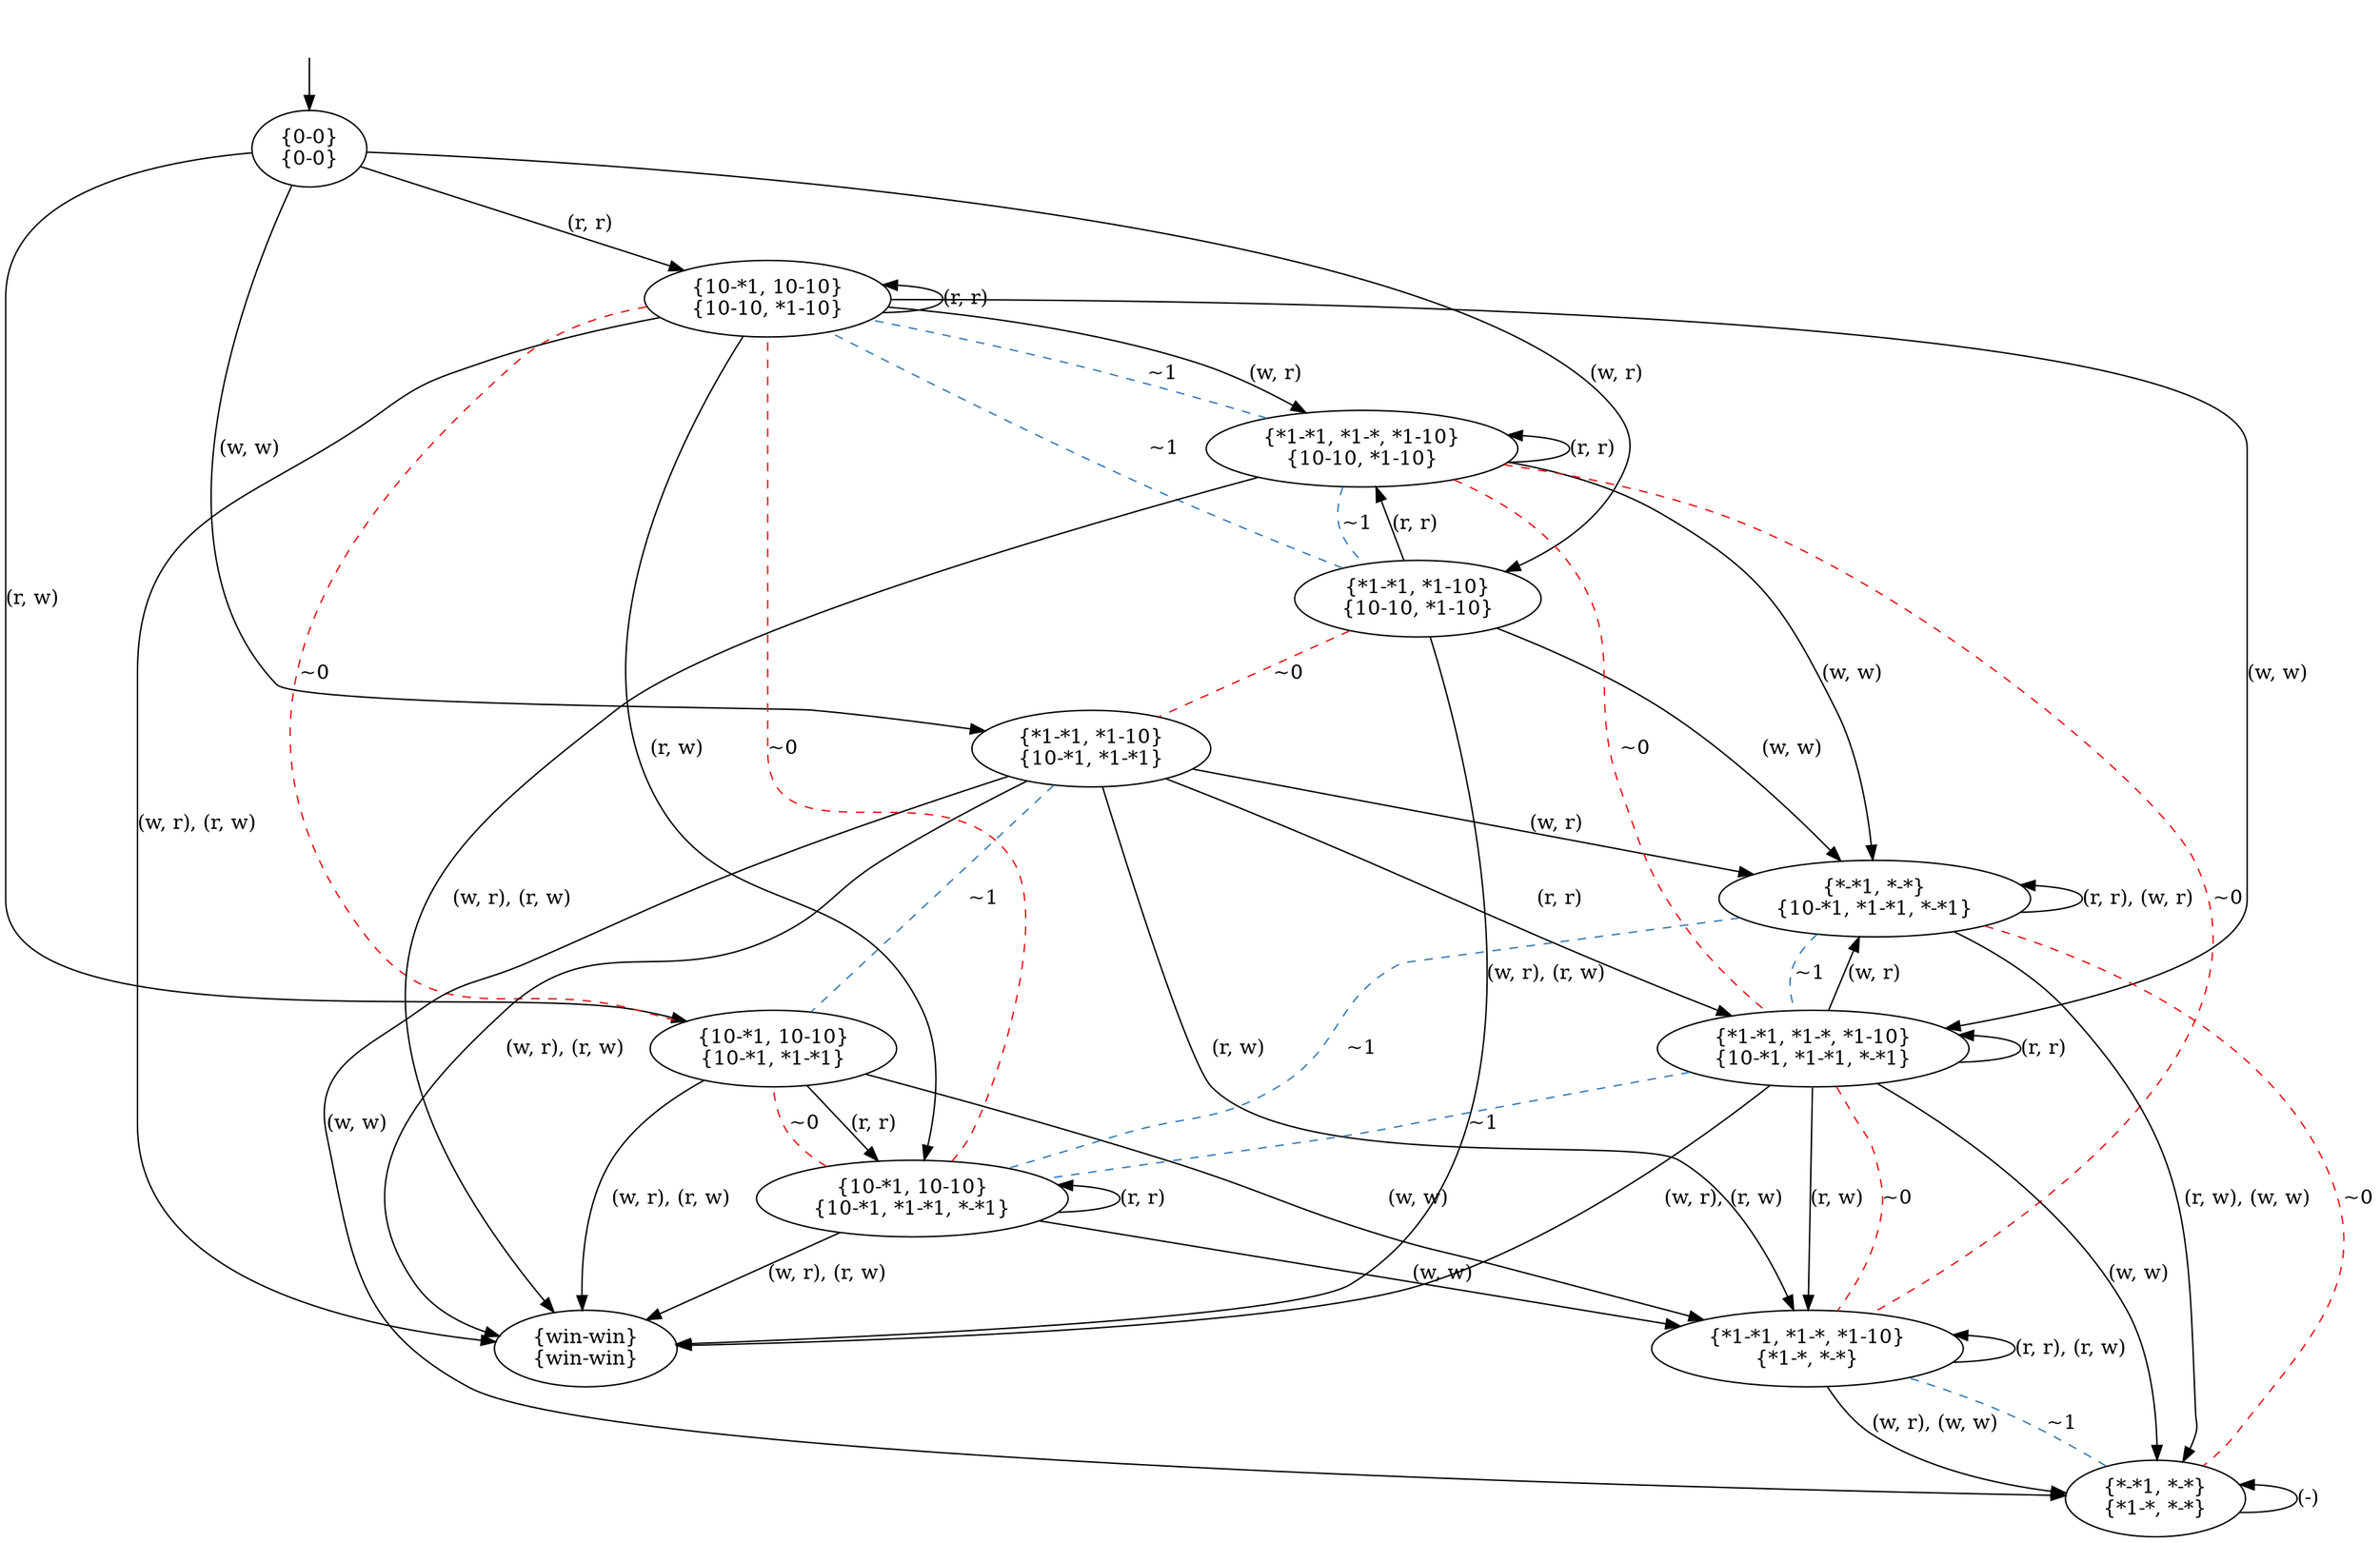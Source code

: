 digraph  {
concentrate=False;
nodesep=0.5;
ranksep=0.5;
splines=True;
4687100336 [label="{0-0}\n{0-0}"];
4687100504 [label="{10-*1, 10-10}\n{10-10, *1-10}"];
4687100952 [label="{*1-*1, *1-10}\n{10-10, *1-10}"];
4687101288 [label="{10-*1, 10-10}\n{10-*1, *1-*1}"];
4687101456 [label="{*1-*1, *1-10}\n{10-*1, *1-*1}"];
4686323552 [label="{win-win}\n{win-win}"];
4686533632 [label="{*1-*1, *1-*, *1-10}\n{10-10, *1-10}"];
4686533184 [label="{10-*1, 10-10}\n{10-*1, *1-*1, *-*1}"];
4686533408 [label="{*1-*1, *1-*, *1-10}\n{10-*1, *1-*1, *-*1}"];
4686533016 [label="{*-*1, *-*}\n{10-*1, *1-*1, *-*1}"];
4686534360 [label="{*1-*1, *1-*, *1-10}\n{*1-*, *-*}"];
4686536208 [label="{*-*1, *-*}\n{*1-*, *-*}"];
hidden [label="", shape=none];
4687100336 -> 4687100504  [action="('r', 'r')", key="('r', 'r')", label="(r, r)"];
4687100336 -> 4687100952  [action="('w', 'r')", key="('w', 'r')", label="(w, r)"];
4687100336 -> 4687101288  [action="('r', 'w')", key="('r', 'w')", label="(r, w)"];
4687100336 -> 4687101456  [action="('w', 'w')", key="('w', 'w')", label="(w, w)"];
4687100504 -> 4687100504  [action="('r', 'r')", dir=back, key="('r', 'r')", label="(r, r)"];
4687100504 -> 4686533632  [action="('w', 'r')", key="('w', 'r')", label="(w, r)"];
4687100504 -> 4686533184  [action="('r', 'w')", key="('r', 'w')", label="(r, w)"];
4687100504 -> 4686533408  [action="('w', 'w')", key="('w', 'w')", label="(w, w)"];
4687100504 -> 4686323552  [action="(('w', 'r'), ('r', 'w'))", key="(('w', 'r'), ('r', 'w'))", label="(w, r), (r, w)"];
4687100504 -> 4687101288  [arrowhead=none, color=1, colorscheme=set19, constraint=True, key=0, label="~0", style=dashed];
4687100952 -> 4686533632  [action="('r', 'r')", key="('r', 'r')", label="(r, r)"];
4687100952 -> 4686533016  [action="('w', 'w')", key="('w', 'w')", label="(w, w)"];
4687100952 -> 4686323552  [action="(('w', 'r'), ('r', 'w'))", key="(('w', 'r'), ('r', 'w'))", label="(w, r), (r, w)"];
4687100952 -> 4687101456  [arrowhead=none, color=1, colorscheme=set19, constraint=True, key=0, label="~0", style=dashed];
4687100952 -> 4687100504  [arrowhead=none, color=2, colorscheme=set19, constraint=True, key=0, label="~1", style=dashed];
4687101288 -> 4686533184  [action="('r', 'r')", key="('r', 'r')", label="(r, r)"];
4687101288 -> 4686534360  [action="('w', 'w')", key="('w', 'w')", label="(w, w)"];
4687101288 -> 4686323552  [action="(('w', 'r'), ('r', 'w'))", key="(('w', 'r'), ('r', 'w'))", label="(w, r), (r, w)"];
4687101456 -> 4686533408  [action="('r', 'r')", key="('r', 'r')", label="(r, r)"];
4687101456 -> 4686533016  [action="('w', 'r')", key="('w', 'r')", label="(w, r)"];
4687101456 -> 4686534360  [action="('r', 'w')", key="('r', 'w')", label="(r, w)"];
4687101456 -> 4686536208  [action="('w', 'w')", key="('w', 'w')", label="(w, w)"];
4687101456 -> 4686323552  [action="(('w', 'r'), ('r', 'w'))", key="(('w', 'r'), ('r', 'w'))", label="(w, r), (r, w)"];
4687101456 -> 4687101288  [arrowhead=none, color=2, colorscheme=set19, constraint=True, key=0, label="~1", style=dashed];
4686533632 -> 4686533632  [action="('r', 'r')", dir=back, key="('r', 'r')", label="(r, r)"];
4686533632 -> 4686533016  [action="('w', 'w')", key="('w', 'w')", label="(w, w)"];
4686533632 -> 4686323552  [action="(('w', 'r'), ('r', 'w'))", key="(('w', 'r'), ('r', 'w'))", label="(w, r), (r, w)"];
4686533632 -> 4686533408  [arrowhead=none, color=1, colorscheme=set19, constraint=True, key=0, label="~0", style=dashed];
4686533632 -> 4686534360  [arrowhead=none, color=1, colorscheme=set19, constraint=True, key=0, label="~0", style=dashed];
4686533632 -> 4687100952  [arrowhead=none, color=2, colorscheme=set19, constraint=True, key=0, label="~1", style=dashed];
4686533632 -> 4687100504  [arrowhead=none, color=2, colorscheme=set19, constraint=True, key=0, label="~1", style=dashed];
4686533184 -> 4686533184  [action="('r', 'r')", dir=back, key="('r', 'r')", label="(r, r)"];
4686533184 -> 4686534360  [action="('w', 'w')", key="('w', 'w')", label="(w, w)"];
4686533184 -> 4686323552  [action="(('w', 'r'), ('r', 'w'))", key="(('w', 'r'), ('r', 'w'))", label="(w, r), (r, w)"];
4686533184 -> 4687100504  [arrowhead=none, color=1, colorscheme=set19, constraint=True, key=0, label="~0", style=dashed];
4686533184 -> 4687101288  [arrowhead=none, color=1, colorscheme=set19, constraint=True, key=0, label="~0", style=dashed];
4686533408 -> 4686533408  [action="('r', 'r')", dir=back, key="('r', 'r')", label="(r, r)"];
4686533408 -> 4686533016  [action="('w', 'r')", key="('w', 'r')", label="(w, r)"];
4686533408 -> 4686534360  [action="('r', 'w')", key="('r', 'w')", label="(r, w)"];
4686533408 -> 4686534360  [arrowhead=none, color=1, colorscheme=set19, constraint=True, key=1, label="~0", style=dashed];
4686533408 -> 4686536208  [action="('w', 'w')", key="('w', 'w')", label="(w, w)"];
4686533408 -> 4686323552  [action="(('w', 'r'), ('r', 'w'))", key="(('w', 'r'), ('r', 'w'))", label="(w, r), (r, w)"];
4686533408 -> 4686533184  [arrowhead=none, color=2, colorscheme=set19, constraint=True, key=0, label="~1", style=dashed];
4686533016 -> 4686533016  [action="(('r', 'r'), ('w', 'r'))", dir=back, key="(('r', 'r'), ('w', 'r'))", label="(r, r), (w, r)"];
4686533016 -> 4686536208  [action="(('r', 'w'), ('w', 'w'))", key="(('r', 'w'), ('w', 'w'))", label="(r, w), (w, w)"];
4686533016 -> 4686536208  [arrowhead=none, color=1, colorscheme=set19, constraint=True, key=1, label="~0", style=dashed];
4686533016 -> 4686533408  [arrowhead=none, color=2, colorscheme=set19, constraint=True, key=0, label="~1", style=dashed];
4686533016 -> 4686533184  [arrowhead=none, color=2, colorscheme=set19, constraint=True, key=0, label="~1", style=dashed];
4686534360 -> 4686534360  [action="(('r', 'r'), ('r', 'w'))", dir=back, key="(('r', 'r'), ('r', 'w'))", label="(r, r), (r, w)"];
4686534360 -> 4686536208  [action="(('w', 'r'), ('w', 'w'))", key="(('w', 'r'), ('w', 'w'))", label="(w, r), (w, w)"];
4686536208 -> 4686536208  [action="(('r', 'r'), ('w', 'r'), ('r', 'w'), ('w', 'w'))", dir=back, key="(('r', 'r'), ('w', 'r'), ('r', 'w'), ('w', 'w'))", label="(-)"];
4686536208 -> 4686534360  [arrowhead=none, color=2, colorscheme=set19, constraint=True, key=0, label="~1", style=dashed];
hidden -> 4687100336  [key=0];
}
